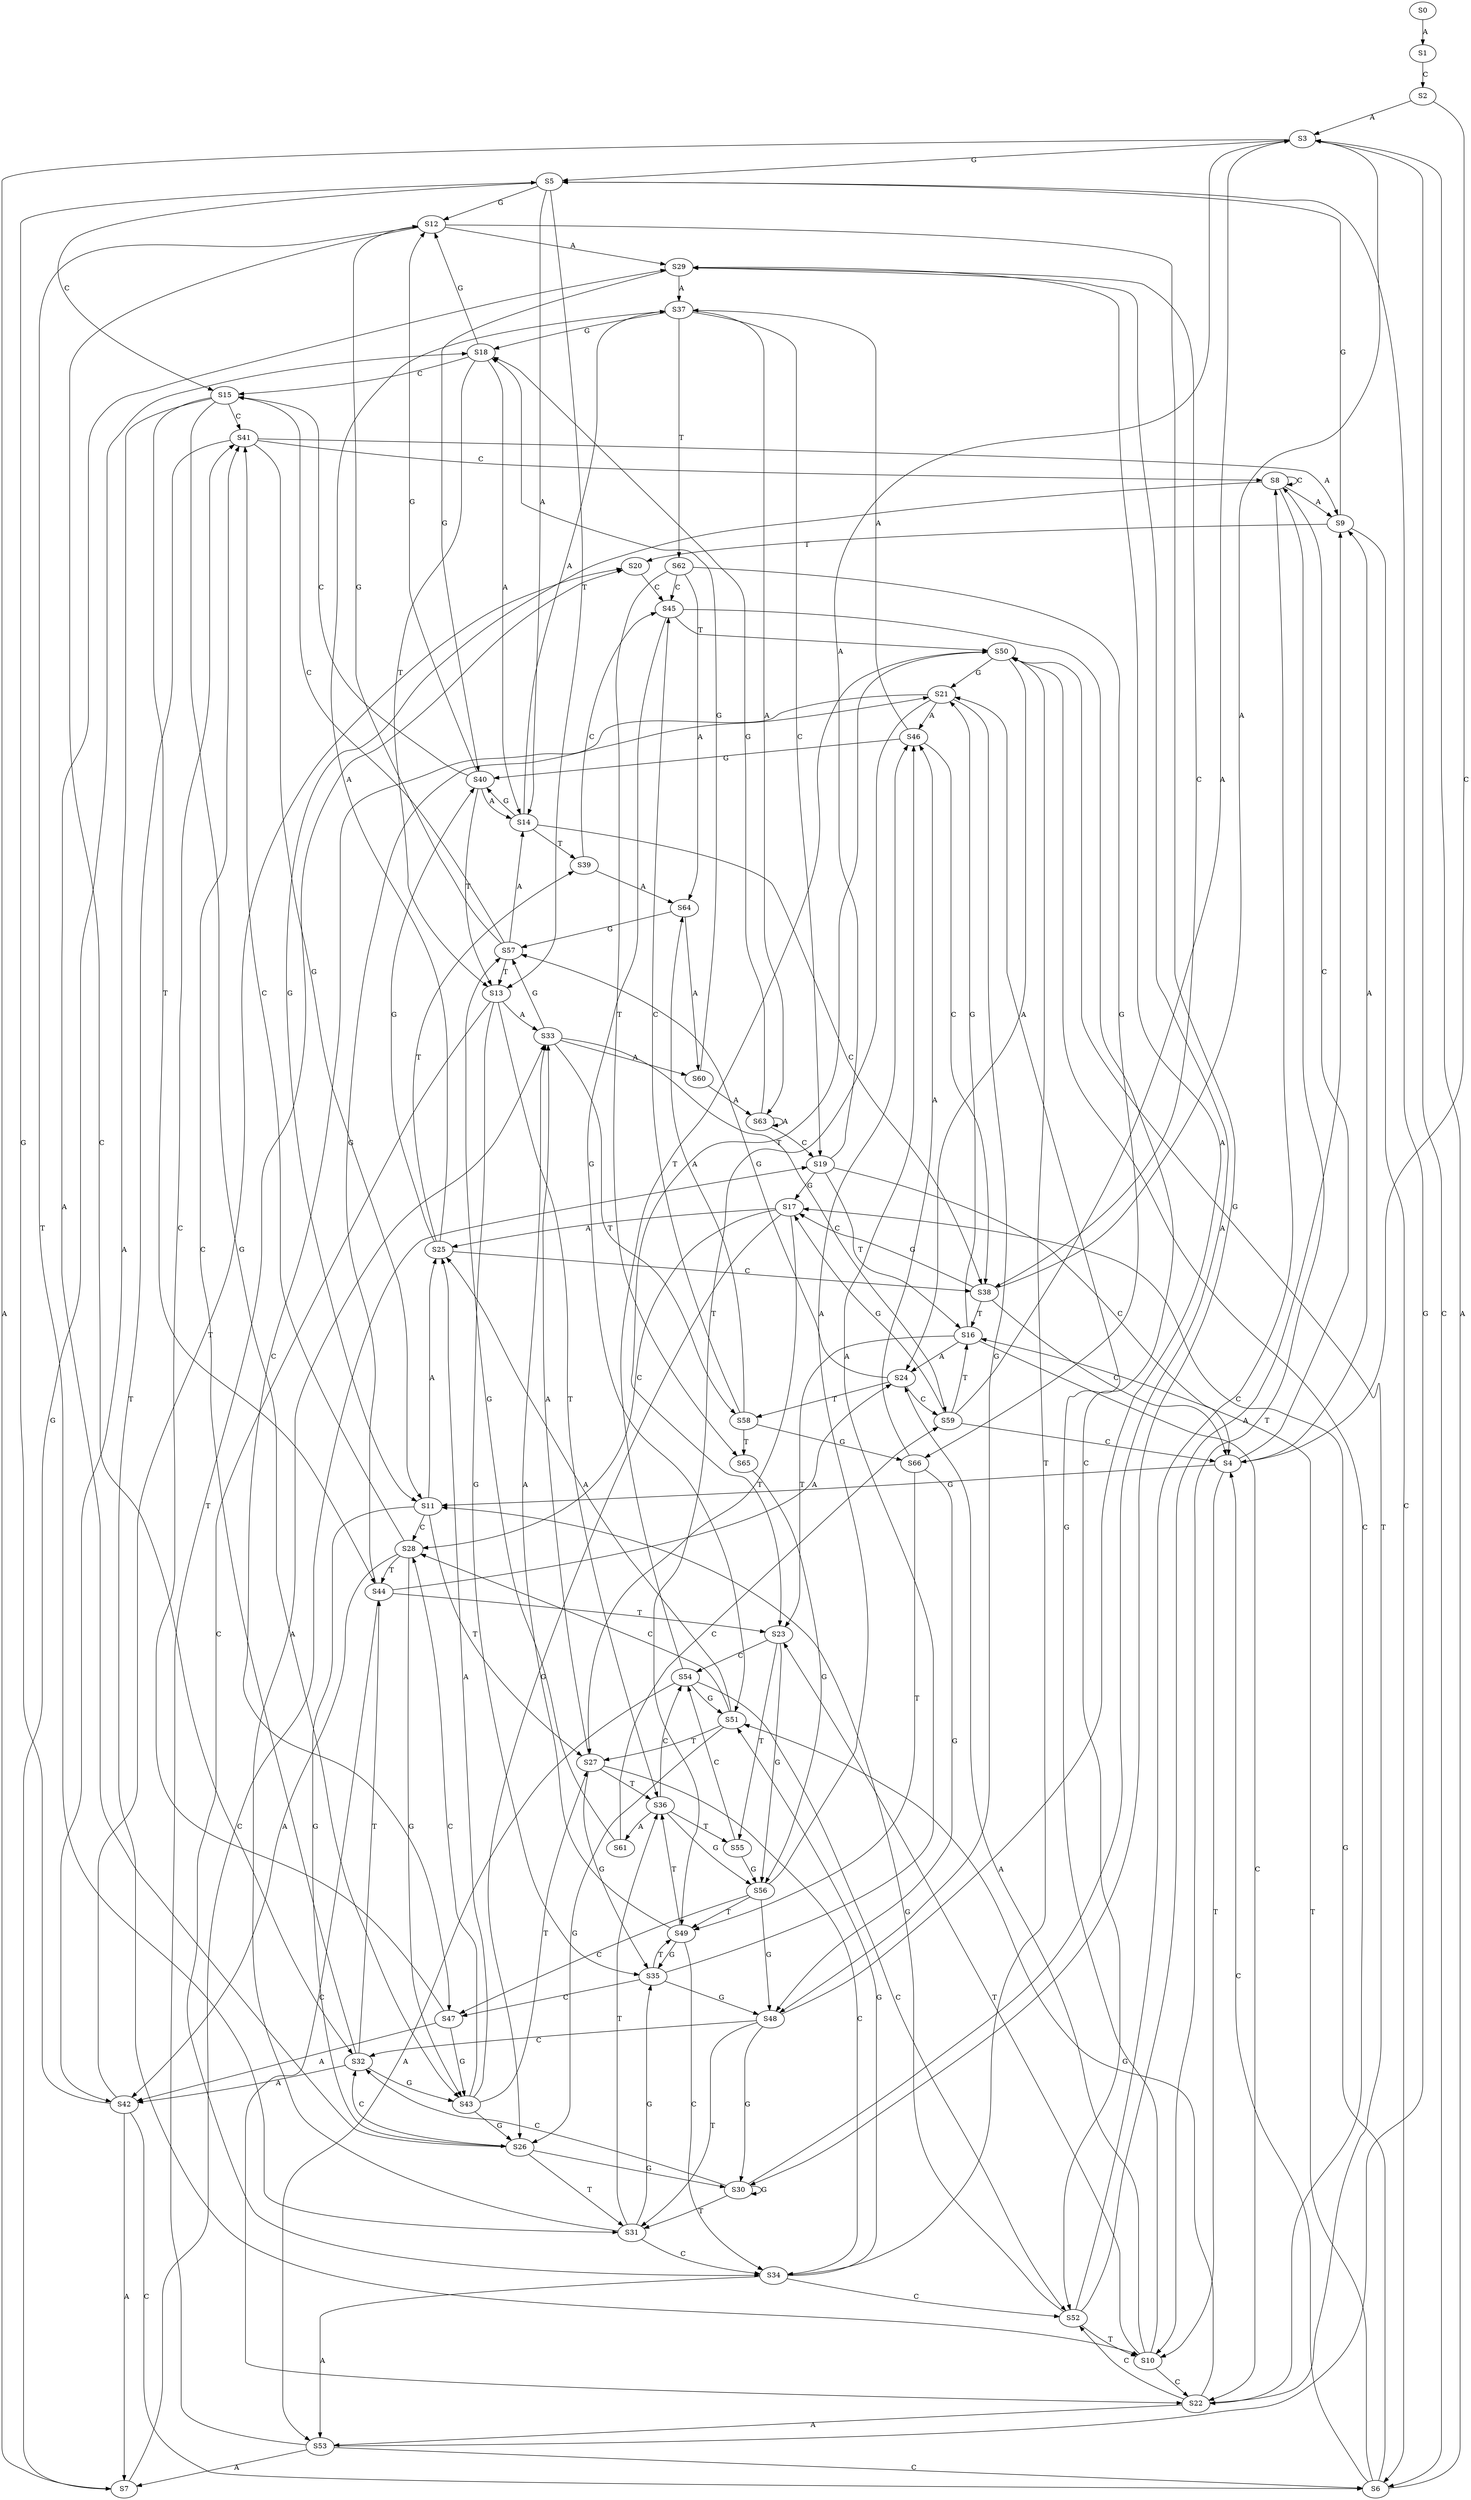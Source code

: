 strict digraph  {
	S0 -> S1 [ label = A ];
	S1 -> S2 [ label = C ];
	S2 -> S3 [ label = A ];
	S2 -> S4 [ label = C ];
	S3 -> S5 [ label = G ];
	S3 -> S6 [ label = C ];
	S3 -> S7 [ label = A ];
	S4 -> S8 [ label = C ];
	S4 -> S9 [ label = A ];
	S4 -> S10 [ label = T ];
	S4 -> S11 [ label = G ];
	S5 -> S12 [ label = G ];
	S5 -> S13 [ label = T ];
	S5 -> S14 [ label = A ];
	S5 -> S15 [ label = C ];
	S6 -> S16 [ label = T ];
	S6 -> S17 [ label = G ];
	S6 -> S4 [ label = C ];
	S6 -> S3 [ label = A ];
	S7 -> S18 [ label = G ];
	S7 -> S19 [ label = C ];
	S8 -> S11 [ label = G ];
	S8 -> S8 [ label = C ];
	S8 -> S9 [ label = A ];
	S8 -> S10 [ label = T ];
	S9 -> S5 [ label = G ];
	S9 -> S20 [ label = T ];
	S9 -> S6 [ label = C ];
	S10 -> S21 [ label = G ];
	S10 -> S22 [ label = C ];
	S10 -> S23 [ label = T ];
	S10 -> S24 [ label = A ];
	S11 -> S25 [ label = A ];
	S11 -> S26 [ label = G ];
	S11 -> S27 [ label = T ];
	S11 -> S28 [ label = C ];
	S12 -> S29 [ label = A ];
	S12 -> S30 [ label = G ];
	S12 -> S31 [ label = T ];
	S12 -> S32 [ label = C ];
	S13 -> S33 [ label = A ];
	S13 -> S34 [ label = C ];
	S13 -> S35 [ label = G ];
	S13 -> S36 [ label = T ];
	S14 -> S37 [ label = A ];
	S14 -> S38 [ label = C ];
	S14 -> S39 [ label = T ];
	S14 -> S40 [ label = G ];
	S15 -> S41 [ label = C ];
	S15 -> S42 [ label = A ];
	S15 -> S43 [ label = G ];
	S15 -> S44 [ label = T ];
	S16 -> S24 [ label = A ];
	S16 -> S22 [ label = C ];
	S16 -> S23 [ label = T ];
	S16 -> S21 [ label = G ];
	S17 -> S26 [ label = G ];
	S17 -> S25 [ label = A ];
	S17 -> S27 [ label = T ];
	S17 -> S28 [ label = C ];
	S18 -> S13 [ label = T ];
	S18 -> S14 [ label = A ];
	S18 -> S15 [ label = C ];
	S18 -> S12 [ label = G ];
	S19 -> S3 [ label = A ];
	S19 -> S4 [ label = C ];
	S19 -> S17 [ label = G ];
	S19 -> S16 [ label = T ];
	S20 -> S45 [ label = C ];
	S21 -> S46 [ label = A ];
	S21 -> S47 [ label = C ];
	S21 -> S48 [ label = G ];
	S21 -> S49 [ label = T ];
	S22 -> S50 [ label = T ];
	S22 -> S51 [ label = G ];
	S22 -> S52 [ label = C ];
	S22 -> S53 [ label = A ];
	S23 -> S54 [ label = C ];
	S23 -> S55 [ label = T ];
	S23 -> S56 [ label = G ];
	S24 -> S57 [ label = G ];
	S24 -> S58 [ label = T ];
	S24 -> S59 [ label = C ];
	S25 -> S37 [ label = A ];
	S25 -> S38 [ label = C ];
	S25 -> S40 [ label = G ];
	S25 -> S39 [ label = T ];
	S26 -> S29 [ label = A ];
	S26 -> S30 [ label = G ];
	S26 -> S32 [ label = C ];
	S26 -> S31 [ label = T ];
	S27 -> S34 [ label = C ];
	S27 -> S33 [ label = A ];
	S27 -> S35 [ label = G ];
	S27 -> S36 [ label = T ];
	S28 -> S43 [ label = G ];
	S28 -> S44 [ label = T ];
	S28 -> S41 [ label = C ];
	S28 -> S42 [ label = A ];
	S29 -> S37 [ label = A ];
	S29 -> S40 [ label = G ];
	S29 -> S38 [ label = C ];
	S30 -> S31 [ label = T ];
	S30 -> S32 [ label = C ];
	S30 -> S30 [ label = G ];
	S30 -> S29 [ label = A ];
	S31 -> S33 [ label = A ];
	S31 -> S34 [ label = C ];
	S31 -> S35 [ label = G ];
	S31 -> S36 [ label = T ];
	S32 -> S44 [ label = T ];
	S32 -> S41 [ label = C ];
	S32 -> S42 [ label = A ];
	S32 -> S43 [ label = G ];
	S33 -> S58 [ label = T ];
	S33 -> S57 [ label = G ];
	S33 -> S60 [ label = A ];
	S33 -> S59 [ label = C ];
	S34 -> S50 [ label = T ];
	S34 -> S51 [ label = G ];
	S34 -> S53 [ label = A ];
	S34 -> S52 [ label = C ];
	S35 -> S49 [ label = T ];
	S35 -> S48 [ label = G ];
	S35 -> S46 [ label = A ];
	S35 -> S47 [ label = C ];
	S36 -> S54 [ label = C ];
	S36 -> S56 [ label = G ];
	S36 -> S61 [ label = A ];
	S36 -> S55 [ label = T ];
	S37 -> S62 [ label = T ];
	S37 -> S19 [ label = C ];
	S37 -> S63 [ label = A ];
	S37 -> S18 [ label = G ];
	S38 -> S16 [ label = T ];
	S38 -> S17 [ label = G ];
	S38 -> S4 [ label = C ];
	S38 -> S3 [ label = A ];
	S39 -> S64 [ label = A ];
	S39 -> S45 [ label = C ];
	S40 -> S13 [ label = T ];
	S40 -> S12 [ label = G ];
	S40 -> S14 [ label = A ];
	S40 -> S15 [ label = C ];
	S41 -> S11 [ label = G ];
	S41 -> S9 [ label = A ];
	S41 -> S10 [ label = T ];
	S41 -> S8 [ label = C ];
	S42 -> S5 [ label = G ];
	S42 -> S6 [ label = C ];
	S42 -> S7 [ label = A ];
	S42 -> S20 [ label = T ];
	S43 -> S26 [ label = G ];
	S43 -> S25 [ label = A ];
	S43 -> S27 [ label = T ];
	S43 -> S28 [ label = C ];
	S44 -> S24 [ label = A ];
	S44 -> S22 [ label = C ];
	S44 -> S23 [ label = T ];
	S44 -> S21 [ label = G ];
	S45 -> S52 [ label = C ];
	S45 -> S51 [ label = G ];
	S45 -> S50 [ label = T ];
	S46 -> S40 [ label = G ];
	S46 -> S38 [ label = C ];
	S46 -> S37 [ label = A ];
	S47 -> S41 [ label = C ];
	S47 -> S43 [ label = G ];
	S47 -> S42 [ label = A ];
	S48 -> S30 [ label = G ];
	S48 -> S32 [ label = C ];
	S48 -> S29 [ label = A ];
	S48 -> S31 [ label = T ];
	S49 -> S34 [ label = C ];
	S49 -> S36 [ label = T ];
	S49 -> S35 [ label = G ];
	S49 -> S33 [ label = A ];
	S50 -> S21 [ label = G ];
	S50 -> S22 [ label = C ];
	S50 -> S24 [ label = A ];
	S50 -> S23 [ label = T ];
	S51 -> S26 [ label = G ];
	S51 -> S27 [ label = T ];
	S51 -> S28 [ label = C ];
	S51 -> S25 [ label = A ];
	S52 -> S8 [ label = C ];
	S52 -> S9 [ label = A ];
	S52 -> S10 [ label = T ];
	S52 -> S11 [ label = G ];
	S53 -> S20 [ label = T ];
	S53 -> S6 [ label = C ];
	S53 -> S7 [ label = A ];
	S53 -> S5 [ label = G ];
	S54 -> S53 [ label = A ];
	S54 -> S52 [ label = C ];
	S54 -> S51 [ label = G ];
	S54 -> S50 [ label = T ];
	S55 -> S56 [ label = G ];
	S55 -> S54 [ label = C ];
	S56 -> S48 [ label = G ];
	S56 -> S47 [ label = C ];
	S56 -> S49 [ label = T ];
	S56 -> S46 [ label = A ];
	S57 -> S13 [ label = T ];
	S57 -> S14 [ label = A ];
	S57 -> S15 [ label = C ];
	S57 -> S12 [ label = G ];
	S58 -> S45 [ label = C ];
	S58 -> S64 [ label = A ];
	S58 -> S65 [ label = T ];
	S58 -> S66 [ label = G ];
	S59 -> S17 [ label = G ];
	S59 -> S16 [ label = T ];
	S59 -> S4 [ label = C ];
	S59 -> S3 [ label = A ];
	S60 -> S18 [ label = G ];
	S60 -> S63 [ label = A ];
	S61 -> S59 [ label = C ];
	S61 -> S57 [ label = G ];
	S62 -> S64 [ label = A ];
	S62 -> S45 [ label = C ];
	S62 -> S66 [ label = G ];
	S62 -> S65 [ label = T ];
	S63 -> S18 [ label = G ];
	S63 -> S19 [ label = C ];
	S63 -> S63 [ label = A ];
	S64 -> S57 [ label = G ];
	S64 -> S60 [ label = A ];
	S65 -> S56 [ label = G ];
	S66 -> S48 [ label = G ];
	S66 -> S46 [ label = A ];
	S66 -> S49 [ label = T ];
}
